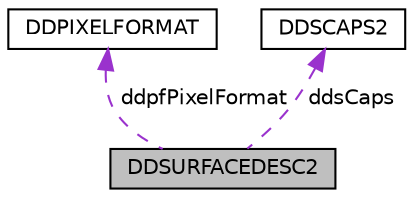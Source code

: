 digraph "DDSURFACEDESC2"
{
 // LATEX_PDF_SIZE
  edge [fontname="Helvetica",fontsize="10",labelfontname="Helvetica",labelfontsize="10"];
  node [fontname="Helvetica",fontsize="10",shape=record];
  Node1 [label="DDSURFACEDESC2",height=0.2,width=0.4,color="black", fillcolor="grey75", style="filled", fontcolor="black",tooltip=" "];
  Node2 -> Node1 [dir="back",color="darkorchid3",fontsize="10",style="dashed",label=" ddpfPixelFormat" ,fontname="Helvetica"];
  Node2 [label="DDPIXELFORMAT",height=0.2,width=0.4,color="black", fillcolor="white", style="filled",URL="$struct_d_d_p_i_x_e_l_f_o_r_m_a_t.html",tooltip=" "];
  Node3 -> Node1 [dir="back",color="darkorchid3",fontsize="10",style="dashed",label=" ddsCaps" ,fontname="Helvetica"];
  Node3 [label="DDSCAPS2",height=0.2,width=0.4,color="black", fillcolor="white", style="filled",URL="$struct_d_d_s_c_a_p_s2.html",tooltip=" "];
}
